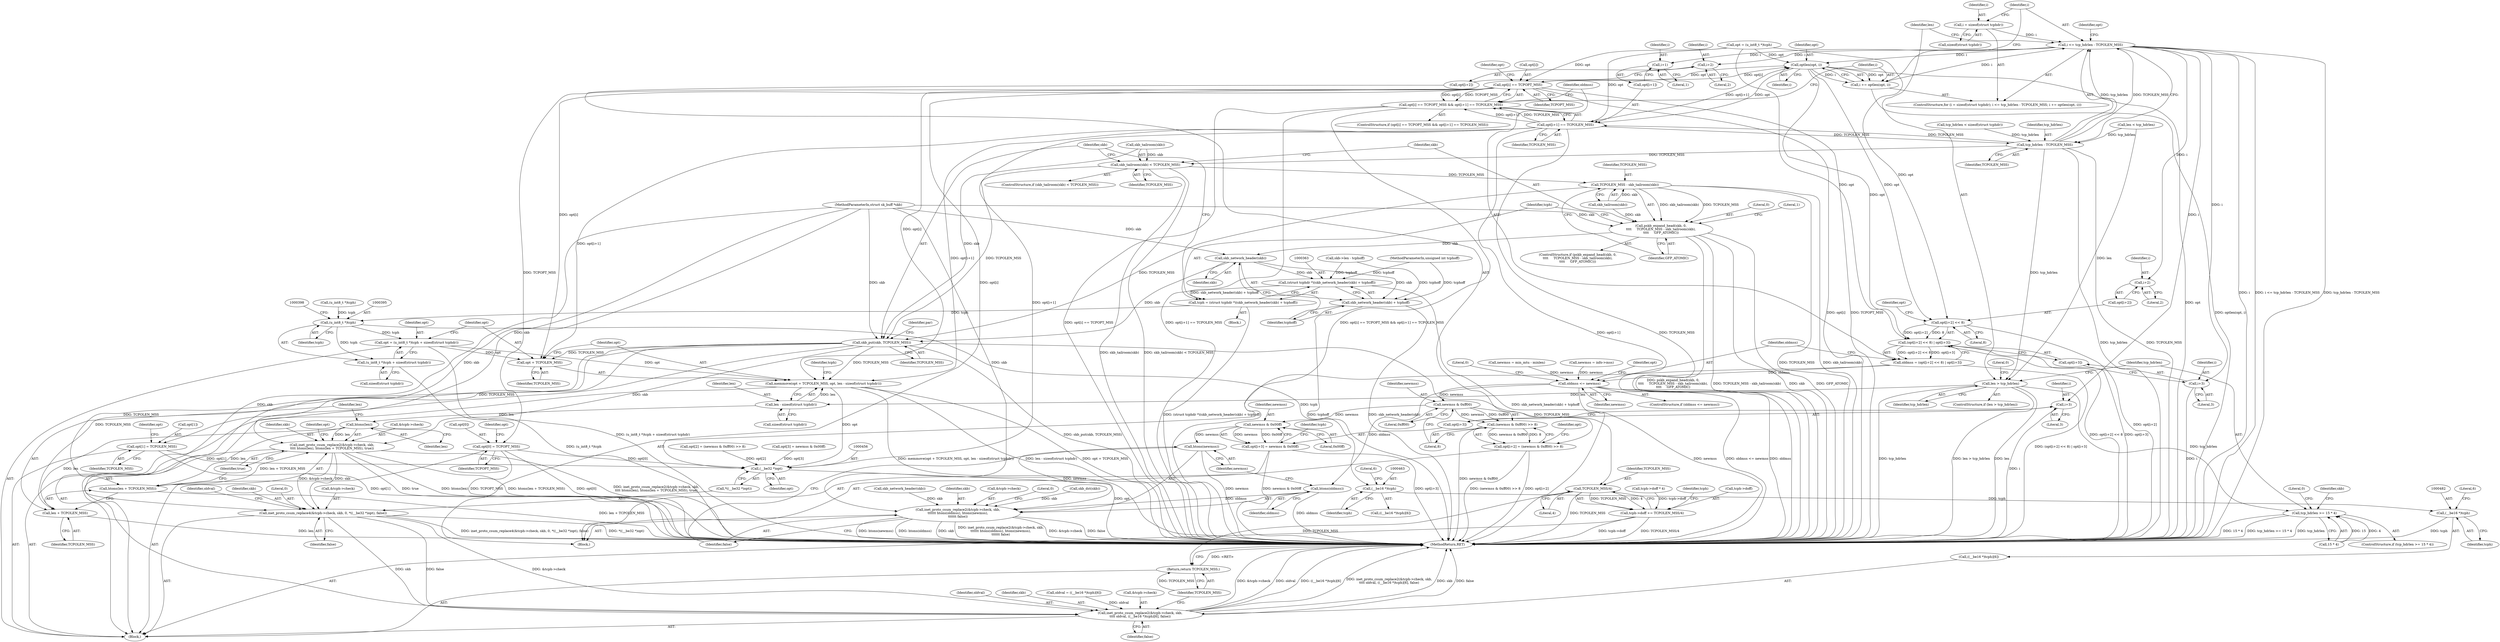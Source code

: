 digraph "0_linux_2638fd0f92d4397884fd991d8f4925cb3f081901@API" {
"1000243" [label="(Call,i = sizeof(struct tcphdr))"];
"1000247" [label="(Call,i <= tcp_hdrlen - TCPOLEN_MSS)"];
"1000254" [label="(Call,optlen(opt, i))"];
"1000252" [label="(Call,i += optlen(opt, i))"];
"1000260" [label="(Call,opt[i] == TCPOPT_MSS)"];
"1000259" [label="(Call,opt[i] == TCPOPT_MSS && opt[i+1] == TCPOLEN_MSS)"];
"1000399" [label="(Call,memmove(opt + TCPOLEN_MSS, opt, len - sizeof(struct tcphdr)))"];
"1000455" [label="(Call,(__be32 *)opt)"];
"1000400" [label="(Call,opt + TCPOLEN_MSS)"];
"1000421" [label="(Call,opt[0] = TCPOPT_MSS)"];
"1000265" [label="(Call,opt[i+1] == TCPOLEN_MSS)"];
"1000249" [label="(Call,tcp_hdrlen - TCPOLEN_MSS)"];
"1000329" [label="(Call,len > tcp_hdrlen)"];
"1000335" [label="(Call,tcp_hdrlen >= 15 * 4)"];
"1000404" [label="(Call,len - sizeof(struct tcphdr))"];
"1000414" [label="(Call,htons(len))"];
"1000408" [label="(Call,inet_proto_csum_replace2(&tcph->check, skb,\n\t\t\t\t htons(len), htons(len + TCPOLEN_MSS), true))"];
"1000447" [label="(Call,inet_proto_csum_replace4(&tcph->check, skb, 0, *((__be32 *)opt), false))"];
"1000473" [label="(Call,inet_proto_csum_replace2(&tcph->check, skb,\n\t\t\t\t oldval, ((__be16 *)tcph)[6], false))"];
"1000416" [label="(Call,htons(len + TCPOLEN_MSS))"];
"1000417" [label="(Call,len + TCPOLEN_MSS)"];
"1000343" [label="(Call,skb_tailroom(skb) < TCPOLEN_MSS)"];
"1000352" [label="(Call,TCPOLEN_MSS - skb_tailroom(skb))"];
"1000349" [label="(Call,pskb_expand_head(skb, 0,\n\t\t\t\t     TCPOLEN_MSS - skb_tailroom(skb),\n\t\t\t\t     GFP_ATOMIC))"];
"1000365" [label="(Call,skb_network_header(skb))"];
"1000362" [label="(Call,(struct tcphdr *)(skb_network_header(skb) + tcphoff))"];
"1000360" [label="(Call,tcph = (struct tcphdr *)(skb_network_header(skb) + tcphoff))"];
"1000394" [label="(Call,(u_int8_t *)tcph)"];
"1000391" [label="(Call,opt = (u_int8_t *)tcph + sizeof(struct tcphdr))"];
"1000393" [label="(Call,(u_int8_t *)tcph + sizeof(struct tcphdr))"];
"1000462" [label="(Call,(__be16 *)tcph)"];
"1000481" [label="(Call,(__be16 *)tcph)"];
"1000364" [label="(Call,skb_network_header(skb) + tcphoff)"];
"1000368" [label="(Call,skb_put(skb, TCPOLEN_MSS))"];
"1000426" [label="(Call,opt[1] = TCPOLEN_MSS)"];
"1000470" [label="(Call,TCPOLEN_MSS/4)"];
"1000466" [label="(Call,tcph->doff += TCPOLEN_MSS/4)"];
"1000486" [label="(Return,return TCPOLEN_MSS;)"];
"1000277" [label="(Call,opt[i+2] << 8)"];
"1000276" [label="(Call,(opt[i+2] << 8) | opt[i+3])"];
"1000274" [label="(Call,oldmss = (opt[i+2] << 8) | opt[i+3])"];
"1000290" [label="(Call,oldmss <= newmss)"];
"1000302" [label="(Call,newmss & 0xff00)"];
"1000301" [label="(Call,(newmss & 0xff00) >> 8)"];
"1000295" [label="(Call,opt[i+2] = (newmss & 0xff00) >> 8)"];
"1000312" [label="(Call,newmss & 0x00ff)"];
"1000306" [label="(Call,opt[i+3] = newmss & 0x00ff)"];
"1000323" [label="(Call,htons(newmss))"];
"1000315" [label="(Call,inet_proto_csum_replace2(&tcph->check, skb,\n\t\t\t\t\t\t htons(oldmss), htons(newmss),\n\t\t\t\t\t\t false))"];
"1000321" [label="(Call,htons(oldmss))"];
"1000268" [label="(Call,i+1)"];
"1000280" [label="(Call,i+2)"];
"1000286" [label="(Call,i+3)"];
"1000298" [label="(Call,i+2)"];
"1000309" [label="(Call,i+3)"];
"1000249" [label="(Call,tcp_hdrlen - TCPOLEN_MSS)"];
"1000365" [label="(Call,skb_network_header(skb))"];
"1000265" [label="(Call,opt[i+1] == TCPOLEN_MSS)"];
"1000453" [label="(Literal,0)"];
"1000274" [label="(Call,oldmss = (opt[i+2] << 8) | opt[i+3])"];
"1000391" [label="(Call,opt = (u_int8_t *)tcph + sizeof(struct tcphdr))"];
"1000401" [label="(Identifier,opt)"];
"1000308" [label="(Identifier,opt)"];
"1000243" [label="(Call,i = sizeof(struct tcphdr))"];
"1000464" [label="(Identifier,tcph)"];
"1000288" [label="(Literal,3)"];
"1000298" [label="(Call,i+2)"];
"1000402" [label="(Identifier,TCPOLEN_MSS)"];
"1000286" [label="(Call,i+3)"];
"1000295" [label="(Call,opt[i+2] = (newmss & 0xff00) >> 8)"];
"1000362" [label="(Call,(struct tcphdr *)(skb_network_header(skb) + tcphoff))"];
"1000304" [label="(Literal,0xff00)"];
"1000254" [label="(Call,optlen(opt, i))"];
"1000487" [label="(Identifier,TCPOLEN_MSS)"];
"1000345" [label="(Identifier,skb)"];
"1000485" [label="(Identifier,false)"];
"1000470" [label="(Call,TCPOLEN_MSS/4)"];
"1000352" [label="(Call,TCPOLEN_MSS - skb_tailroom(skb))"];
"1000313" [label="(Identifier,newmss)"];
"1000336" [label="(Identifier,tcp_hdrlen)"];
"1000415" [label="(Identifier,len)"];
"1000360" [label="(Call,tcph = (struct tcphdr *)(skb_network_header(skb) + tcphoff))"];
"1000403" [label="(Identifier,opt)"];
"1000271" [label="(Identifier,TCPOLEN_MSS)"];
"1000330" [label="(Identifier,len)"];
"1000309" [label="(Call,i+3)"];
"1000314" [label="(Literal,0x00ff)"];
"1000290" [label="(Call,oldmss <= newmss)"];
"1000361" [label="(Identifier,tcph)"];
"1000433" [label="(Identifier,opt)"];
"1000285" [label="(Identifier,opt)"];
"1000226" [label="(Call,newmss = min_mtu - minlen)"];
"1000307" [label="(Call,opt[i+3])"];
"1000418" [label="(Identifier,len)"];
"1000479" [label="(Identifier,oldval)"];
"1000466" [label="(Call,tcph->doff += TCPOLEN_MSS/4)"];
"1000277" [label="(Call,opt[i+2] << 8)"];
"1000455" [label="(Call,(__be32 *)opt)"];
"1000454" [label="(Call,*((__be32 *)opt))"];
"1000359" [label="(Literal,1)"];
"1000405" [label="(Identifier,len)"];
"1000461" [label="(Call,((__be16 *)tcph)[6])"];
"1000302" [label="(Call,newmss & 0xff00)"];
"1000421" [label="(Call,opt[0] = TCPOPT_MSS)"];
"1000232" [label="(Call,newmss = info->mss)"];
"1000478" [label="(Identifier,skb)"];
"1000356" [label="(Identifier,GFP_ATOMIC)"];
"1000297" [label="(Identifier,opt)"];
"1000266" [label="(Call,opt[i+1])"];
"1000275" [label="(Identifier,oldmss)"];
"1000212" [label="(Call,skb_dst(skb))"];
"1000354" [label="(Call,skb_tailroom(skb))"];
"1000256" [label="(Identifier,i)"];
"1000253" [label="(Identifier,i)"];
"1000413" [label="(Identifier,skb)"];
"1000178" [label="(Call,len < tcp_hdrlen)"];
"1000311" [label="(Literal,3)"];
"1000255" [label="(Identifier,opt)"];
"1000422" [label="(Call,opt[0])"];
"1000323" [label="(Call,htons(newmss))"];
"1000428" [label="(Identifier,opt)"];
"1000346" [label="(Identifier,TCPOLEN_MSS)"];
"1000322" [label="(Identifier,oldmss)"];
"1000483" [label="(Identifier,tcph)"];
"1000459" [label="(Call,oldval = ((__be16 *)tcph)[6])"];
"1000370" [label="(Identifier,TCPOLEN_MSS)"];
"1000112" [label="(Block,)"];
"1000349" [label="(Call,pskb_expand_head(skb, 0,\n\t\t\t\t     TCPOLEN_MSS - skb_tailroom(skb),\n\t\t\t\t     GFP_ATOMIC))"];
"1000366" [label="(Identifier,skb)"];
"1000259" [label="(Call,opt[i] == TCPOPT_MSS && opt[i+1] == TCPOLEN_MSS)"];
"1000481" [label="(Call,(__be16 *)tcph)"];
"1000344" [label="(Call,skb_tailroom(skb))"];
"1000353" [label="(Identifier,TCPOLEN_MSS)"];
"1000280" [label="(Call,i+2)"];
"1000329" [label="(Call,len > tcp_hdrlen)"];
"1000351" [label="(Literal,0)"];
"1000393" [label="(Call,(u_int8_t *)tcph + sizeof(struct tcphdr))"];
"1000430" [label="(Identifier,TCPOLEN_MSS)"];
"1000474" [label="(Call,&tcph->check)"];
"1000448" [label="(Call,&tcph->check)"];
"1000292" [label="(Identifier,newmss)"];
"1000417" [label="(Call,len + TCPOLEN_MSS)"];
"1000488" [label="(MethodReturn,RET)"];
"1000324" [label="(Identifier,newmss)"];
"1000268" [label="(Call,i+1)"];
"1000312" [label="(Call,newmss & 0x00ff)"];
"1000368" [label="(Call,skb_put(skb, TCPOLEN_MSS))"];
"1000244" [label="(Identifier,i)"];
"1000486" [label="(Return,return TCPOLEN_MSS;)"];
"1000392" [label="(Identifier,opt)"];
"1000315" [label="(Call,inet_proto_csum_replace2(&tcph->check, skb,\n\t\t\t\t\t\t htons(oldmss), htons(newmss),\n\t\t\t\t\t\t false))"];
"1000299" [label="(Identifier,i)"];
"1000237" [label="(Call,opt = (u_int8_t *)tcph)"];
"1000264" [label="(Identifier,TCPOPT_MSS)"];
"1000425" [label="(Identifier,TCPOPT_MSS)"];
"1000110" [label="(MethodParameterIn,unsigned int tcphoff)"];
"1000166" [label="(Call,skb_network_header(skb))"];
"1000325" [label="(Identifier,false)"];
"1000270" [label="(Literal,1)"];
"1000426" [label="(Call,opt[1] = TCPOLEN_MSS)"];
"1000396" [label="(Identifier,tcph)"];
"1000276" [label="(Call,(opt[i+2] << 8) | opt[i+3])"];
"1000431" [label="(Call,opt[2] = (newmss & 0xff00) >> 8)"];
"1000328" [label="(ControlStructure,if (len > tcp_hdrlen))"];
"1000300" [label="(Literal,2)"];
"1000411" [label="(Identifier,tcph)"];
"1000408" [label="(Call,inet_proto_csum_replace2(&tcph->check, skb,\n\t\t\t\t htons(len), htons(len + TCPOLEN_MSS), true))"];
"1000342" [label="(ControlStructure,if (skb_tailroom(skb) < TCPOLEN_MSS))"];
"1000320" [label="(Identifier,skb)"];
"1000457" [label="(Identifier,opt)"];
"1000419" [label="(Identifier,TCPOLEN_MSS)"];
"1000406" [label="(Call,sizeof(struct tcphdr))"];
"1000272" [label="(Block,)"];
"1000294" [label="(Literal,0)"];
"1000400" [label="(Call,opt + TCPOLEN_MSS)"];
"1000335" [label="(Call,tcp_hdrlen >= 15 * 4)"];
"1000239" [label="(Call,(u_int8_t *)tcph)"];
"1000310" [label="(Identifier,i)"];
"1000348" [label="(ControlStructure,if (pskb_expand_head(skb, 0,\n\t\t\t\t     TCPOLEN_MSS - skb_tailroom(skb),\n\t\t\t\t     GFP_ATOMIC)))"];
"1000334" [label="(ControlStructure,if (tcp_hdrlen >= 15 * 4))"];
"1000107" [label="(MethodParameterIn,struct sk_buff *skb)"];
"1000364" [label="(Call,skb_network_header(skb) + tcphoff)"];
"1000252" [label="(Call,i += optlen(opt, i))"];
"1000423" [label="(Identifier,opt)"];
"1000462" [label="(Call,(__be16 *)tcph)"];
"1000397" [label="(Call,sizeof(struct tcphdr))"];
"1000171" [label="(Call,tcph->doff * 4)"];
"1000296" [label="(Call,opt[i+2])"];
"1000316" [label="(Call,&tcph->check)"];
"1000248" [label="(Identifier,i)"];
"1000460" [label="(Identifier,oldval)"];
"1000146" [label="(Call,skb->len - tcphoff)"];
"1000399" [label="(Call,memmove(opt + TCPOLEN_MSS, opt, len - sizeof(struct tcphdr)))"];
"1000420" [label="(Identifier,true)"];
"1000452" [label="(Identifier,skb)"];
"1000305" [label="(Literal,8)"];
"1000327" [label="(Literal,0)"];
"1000343" [label="(Call,skb_tailroom(skb) < TCPOLEN_MSS)"];
"1000471" [label="(Identifier,TCPOLEN_MSS)"];
"1000247" [label="(Call,i <= tcp_hdrlen - TCPOLEN_MSS)"];
"1000283" [label="(Literal,8)"];
"1000476" [label="(Identifier,tcph)"];
"1000394" [label="(Call,(u_int8_t *)tcph)"];
"1000267" [label="(Identifier,opt)"];
"1000291" [label="(Identifier,oldmss)"];
"1000465" [label="(Literal,6)"];
"1000303" [label="(Identifier,newmss)"];
"1000242" [label="(ControlStructure,for (i = sizeof(struct tcphdr); i <= tcp_hdrlen - TCPOLEN_MSS; i += optlen(opt, i)))"];
"1000347" [label="(Block,)"];
"1000278" [label="(Call,opt[i+2])"];
"1000251" [label="(Identifier,TCPOLEN_MSS)"];
"1000333" [label="(Literal,0)"];
"1000447" [label="(Call,inet_proto_csum_replace4(&tcph->check, skb, 0, *((__be32 *)opt), false))"];
"1000369" [label="(Identifier,skb)"];
"1000284" [label="(Call,opt[i+3])"];
"1000258" [label="(ControlStructure,if (opt[i] == TCPOPT_MSS && opt[i+1] == TCPOLEN_MSS))"];
"1000440" [label="(Call,opt[3] = newmss & 0x00ff)"];
"1000480" [label="(Call,((__be16 *)tcph)[6])"];
"1000260" [label="(Call,opt[i] == TCPOPT_MSS)"];
"1000427" [label="(Call,opt[1])"];
"1000262" [label="(Identifier,opt)"];
"1000301" [label="(Call,(newmss & 0xff00) >> 8)"];
"1000318" [label="(Identifier,tcph)"];
"1000281" [label="(Identifier,i)"];
"1000306" [label="(Call,opt[i+3] = newmss & 0x00ff)"];
"1000367" [label="(Identifier,tcphoff)"];
"1000269" [label="(Identifier,i)"];
"1000282" [label="(Literal,2)"];
"1000287" [label="(Identifier,i)"];
"1000350" [label="(Identifier,skb)"];
"1000467" [label="(Call,tcph->doff)"];
"1000289" [label="(ControlStructure,if (oldmss <= newmss))"];
"1000472" [label="(Literal,4)"];
"1000458" [label="(Identifier,false)"];
"1000414" [label="(Call,htons(len))"];
"1000337" [label="(Call,15 * 4)"];
"1000261" [label="(Call,opt[i])"];
"1000404" [label="(Call,len - sizeof(struct tcphdr))"];
"1000245" [label="(Call,sizeof(struct tcphdr))"];
"1000181" [label="(Call,tcp_hdrlen < sizeof(struct tcphdr))"];
"1000341" [label="(Literal,0)"];
"1000321" [label="(Call,htons(oldmss))"];
"1000250" [label="(Identifier,tcp_hdrlen)"];
"1000331" [label="(Identifier,tcp_hdrlen)"];
"1000484" [label="(Literal,6)"];
"1000416" [label="(Call,htons(len + TCPOLEN_MSS))"];
"1000473" [label="(Call,inet_proto_csum_replace2(&tcph->check, skb,\n\t\t\t\t oldval, ((__be16 *)tcph)[6], false))"];
"1000409" [label="(Call,&tcph->check)"];
"1000374" [label="(Identifier,par)"];
"1000243" -> "1000242"  [label="AST: "];
"1000243" -> "1000245"  [label="CFG: "];
"1000244" -> "1000243"  [label="AST: "];
"1000245" -> "1000243"  [label="AST: "];
"1000248" -> "1000243"  [label="CFG: "];
"1000243" -> "1000247"  [label="DDG: i"];
"1000247" -> "1000242"  [label="AST: "];
"1000247" -> "1000249"  [label="CFG: "];
"1000248" -> "1000247"  [label="AST: "];
"1000249" -> "1000247"  [label="AST: "];
"1000262" -> "1000247"  [label="CFG: "];
"1000330" -> "1000247"  [label="CFG: "];
"1000247" -> "1000488"  [label="DDG: i"];
"1000247" -> "1000488"  [label="DDG: i <= tcp_hdrlen - TCPOLEN_MSS"];
"1000247" -> "1000488"  [label="DDG: tcp_hdrlen - TCPOLEN_MSS"];
"1000252" -> "1000247"  [label="DDG: i"];
"1000249" -> "1000247"  [label="DDG: tcp_hdrlen"];
"1000249" -> "1000247"  [label="DDG: TCPOLEN_MSS"];
"1000247" -> "1000254"  [label="DDG: i"];
"1000247" -> "1000268"  [label="DDG: i"];
"1000247" -> "1000280"  [label="DDG: i"];
"1000247" -> "1000286"  [label="DDG: i"];
"1000247" -> "1000298"  [label="DDG: i"];
"1000247" -> "1000309"  [label="DDG: i"];
"1000254" -> "1000252"  [label="AST: "];
"1000254" -> "1000256"  [label="CFG: "];
"1000255" -> "1000254"  [label="AST: "];
"1000256" -> "1000254"  [label="AST: "];
"1000252" -> "1000254"  [label="CFG: "];
"1000254" -> "1000488"  [label="DDG: opt"];
"1000254" -> "1000252"  [label="DDG: opt"];
"1000254" -> "1000252"  [label="DDG: i"];
"1000237" -> "1000254"  [label="DDG: opt"];
"1000265" -> "1000254"  [label="DDG: opt[i+1]"];
"1000260" -> "1000254"  [label="DDG: opt[i]"];
"1000254" -> "1000260"  [label="DDG: opt"];
"1000254" -> "1000265"  [label="DDG: opt"];
"1000254" -> "1000277"  [label="DDG: opt"];
"1000254" -> "1000276"  [label="DDG: opt"];
"1000252" -> "1000242"  [label="AST: "];
"1000253" -> "1000252"  [label="AST: "];
"1000248" -> "1000252"  [label="CFG: "];
"1000252" -> "1000488"  [label="DDG: optlen(opt, i)"];
"1000260" -> "1000259"  [label="AST: "];
"1000260" -> "1000264"  [label="CFG: "];
"1000261" -> "1000260"  [label="AST: "];
"1000264" -> "1000260"  [label="AST: "];
"1000267" -> "1000260"  [label="CFG: "];
"1000259" -> "1000260"  [label="CFG: "];
"1000260" -> "1000488"  [label="DDG: TCPOPT_MSS"];
"1000260" -> "1000488"  [label="DDG: opt[i]"];
"1000260" -> "1000259"  [label="DDG: opt[i]"];
"1000260" -> "1000259"  [label="DDG: TCPOPT_MSS"];
"1000237" -> "1000260"  [label="DDG: opt"];
"1000260" -> "1000399"  [label="DDG: opt[i]"];
"1000260" -> "1000400"  [label="DDG: opt[i]"];
"1000260" -> "1000421"  [label="DDG: TCPOPT_MSS"];
"1000260" -> "1000455"  [label="DDG: opt[i]"];
"1000259" -> "1000258"  [label="AST: "];
"1000259" -> "1000265"  [label="CFG: "];
"1000265" -> "1000259"  [label="AST: "];
"1000275" -> "1000259"  [label="CFG: "];
"1000253" -> "1000259"  [label="CFG: "];
"1000259" -> "1000488"  [label="DDG: opt[i] == TCPOPT_MSS && opt[i+1] == TCPOLEN_MSS"];
"1000259" -> "1000488"  [label="DDG: opt[i] == TCPOPT_MSS"];
"1000259" -> "1000488"  [label="DDG: opt[i+1] == TCPOLEN_MSS"];
"1000265" -> "1000259"  [label="DDG: opt[i+1]"];
"1000265" -> "1000259"  [label="DDG: TCPOLEN_MSS"];
"1000399" -> "1000112"  [label="AST: "];
"1000399" -> "1000404"  [label="CFG: "];
"1000400" -> "1000399"  [label="AST: "];
"1000403" -> "1000399"  [label="AST: "];
"1000404" -> "1000399"  [label="AST: "];
"1000411" -> "1000399"  [label="CFG: "];
"1000399" -> "1000488"  [label="DDG: len - sizeof(struct tcphdr)"];
"1000399" -> "1000488"  [label="DDG: opt + TCPOLEN_MSS"];
"1000399" -> "1000488"  [label="DDG: memmove(opt + TCPOLEN_MSS, opt, len - sizeof(struct tcphdr))"];
"1000391" -> "1000399"  [label="DDG: opt"];
"1000265" -> "1000399"  [label="DDG: opt[i+1]"];
"1000368" -> "1000399"  [label="DDG: TCPOLEN_MSS"];
"1000404" -> "1000399"  [label="DDG: len"];
"1000399" -> "1000455"  [label="DDG: opt"];
"1000455" -> "1000454"  [label="AST: "];
"1000455" -> "1000457"  [label="CFG: "];
"1000456" -> "1000455"  [label="AST: "];
"1000457" -> "1000455"  [label="AST: "];
"1000454" -> "1000455"  [label="CFG: "];
"1000455" -> "1000488"  [label="DDG: opt"];
"1000426" -> "1000455"  [label="DDG: opt[1]"];
"1000421" -> "1000455"  [label="DDG: opt[0]"];
"1000440" -> "1000455"  [label="DDG: opt[3]"];
"1000431" -> "1000455"  [label="DDG: opt[2]"];
"1000265" -> "1000455"  [label="DDG: opt[i+1]"];
"1000400" -> "1000402"  [label="CFG: "];
"1000401" -> "1000400"  [label="AST: "];
"1000402" -> "1000400"  [label="AST: "];
"1000403" -> "1000400"  [label="CFG: "];
"1000391" -> "1000400"  [label="DDG: opt"];
"1000265" -> "1000400"  [label="DDG: opt[i+1]"];
"1000368" -> "1000400"  [label="DDG: TCPOLEN_MSS"];
"1000421" -> "1000112"  [label="AST: "];
"1000421" -> "1000425"  [label="CFG: "];
"1000422" -> "1000421"  [label="AST: "];
"1000425" -> "1000421"  [label="AST: "];
"1000428" -> "1000421"  [label="CFG: "];
"1000421" -> "1000488"  [label="DDG: opt[0]"];
"1000421" -> "1000488"  [label="DDG: TCPOPT_MSS"];
"1000265" -> "1000271"  [label="CFG: "];
"1000266" -> "1000265"  [label="AST: "];
"1000271" -> "1000265"  [label="AST: "];
"1000265" -> "1000488"  [label="DDG: opt[i+1]"];
"1000265" -> "1000488"  [label="DDG: TCPOLEN_MSS"];
"1000265" -> "1000249"  [label="DDG: TCPOLEN_MSS"];
"1000237" -> "1000265"  [label="DDG: opt"];
"1000249" -> "1000265"  [label="DDG: TCPOLEN_MSS"];
"1000249" -> "1000251"  [label="CFG: "];
"1000250" -> "1000249"  [label="AST: "];
"1000251" -> "1000249"  [label="AST: "];
"1000249" -> "1000488"  [label="DDG: TCPOLEN_MSS"];
"1000249" -> "1000488"  [label="DDG: tcp_hdrlen"];
"1000181" -> "1000249"  [label="DDG: tcp_hdrlen"];
"1000178" -> "1000249"  [label="DDG: tcp_hdrlen"];
"1000249" -> "1000329"  [label="DDG: tcp_hdrlen"];
"1000249" -> "1000343"  [label="DDG: TCPOLEN_MSS"];
"1000329" -> "1000328"  [label="AST: "];
"1000329" -> "1000331"  [label="CFG: "];
"1000330" -> "1000329"  [label="AST: "];
"1000331" -> "1000329"  [label="AST: "];
"1000333" -> "1000329"  [label="CFG: "];
"1000336" -> "1000329"  [label="CFG: "];
"1000329" -> "1000488"  [label="DDG: tcp_hdrlen"];
"1000329" -> "1000488"  [label="DDG: len > tcp_hdrlen"];
"1000329" -> "1000488"  [label="DDG: len"];
"1000178" -> "1000329"  [label="DDG: len"];
"1000329" -> "1000335"  [label="DDG: tcp_hdrlen"];
"1000329" -> "1000404"  [label="DDG: len"];
"1000335" -> "1000334"  [label="AST: "];
"1000335" -> "1000337"  [label="CFG: "];
"1000336" -> "1000335"  [label="AST: "];
"1000337" -> "1000335"  [label="AST: "];
"1000341" -> "1000335"  [label="CFG: "];
"1000345" -> "1000335"  [label="CFG: "];
"1000335" -> "1000488"  [label="DDG: tcp_hdrlen"];
"1000335" -> "1000488"  [label="DDG: 15 * 4"];
"1000335" -> "1000488"  [label="DDG: tcp_hdrlen >= 15 * 4"];
"1000337" -> "1000335"  [label="DDG: 15"];
"1000337" -> "1000335"  [label="DDG: 4"];
"1000404" -> "1000406"  [label="CFG: "];
"1000405" -> "1000404"  [label="AST: "];
"1000406" -> "1000404"  [label="AST: "];
"1000404" -> "1000414"  [label="DDG: len"];
"1000414" -> "1000408"  [label="AST: "];
"1000414" -> "1000415"  [label="CFG: "];
"1000415" -> "1000414"  [label="AST: "];
"1000418" -> "1000414"  [label="CFG: "];
"1000414" -> "1000408"  [label="DDG: len"];
"1000414" -> "1000416"  [label="DDG: len"];
"1000414" -> "1000417"  [label="DDG: len"];
"1000408" -> "1000112"  [label="AST: "];
"1000408" -> "1000420"  [label="CFG: "];
"1000409" -> "1000408"  [label="AST: "];
"1000413" -> "1000408"  [label="AST: "];
"1000416" -> "1000408"  [label="AST: "];
"1000420" -> "1000408"  [label="AST: "];
"1000423" -> "1000408"  [label="CFG: "];
"1000408" -> "1000488"  [label="DDG: inet_proto_csum_replace2(&tcph->check, skb,\n\t\t\t\t htons(len), htons(len + TCPOLEN_MSS), true)"];
"1000408" -> "1000488"  [label="DDG: true"];
"1000408" -> "1000488"  [label="DDG: htons(len)"];
"1000408" -> "1000488"  [label="DDG: htons(len + TCPOLEN_MSS)"];
"1000368" -> "1000408"  [label="DDG: skb"];
"1000107" -> "1000408"  [label="DDG: skb"];
"1000416" -> "1000408"  [label="DDG: len + TCPOLEN_MSS"];
"1000408" -> "1000447"  [label="DDG: &tcph->check"];
"1000408" -> "1000447"  [label="DDG: skb"];
"1000447" -> "1000112"  [label="AST: "];
"1000447" -> "1000458"  [label="CFG: "];
"1000448" -> "1000447"  [label="AST: "];
"1000452" -> "1000447"  [label="AST: "];
"1000453" -> "1000447"  [label="AST: "];
"1000454" -> "1000447"  [label="AST: "];
"1000458" -> "1000447"  [label="AST: "];
"1000460" -> "1000447"  [label="CFG: "];
"1000447" -> "1000488"  [label="DDG: inet_proto_csum_replace4(&tcph->check, skb, 0, *((__be32 *)opt), false)"];
"1000447" -> "1000488"  [label="DDG: *((__be32 *)opt)"];
"1000107" -> "1000447"  [label="DDG: skb"];
"1000447" -> "1000473"  [label="DDG: &tcph->check"];
"1000447" -> "1000473"  [label="DDG: skb"];
"1000447" -> "1000473"  [label="DDG: false"];
"1000473" -> "1000112"  [label="AST: "];
"1000473" -> "1000485"  [label="CFG: "];
"1000474" -> "1000473"  [label="AST: "];
"1000478" -> "1000473"  [label="AST: "];
"1000479" -> "1000473"  [label="AST: "];
"1000480" -> "1000473"  [label="AST: "];
"1000485" -> "1000473"  [label="AST: "];
"1000487" -> "1000473"  [label="CFG: "];
"1000473" -> "1000488"  [label="DDG: &tcph->check"];
"1000473" -> "1000488"  [label="DDG: oldval"];
"1000473" -> "1000488"  [label="DDG: ((__be16 *)tcph)[6]"];
"1000473" -> "1000488"  [label="DDG: inet_proto_csum_replace2(&tcph->check, skb,\n\t\t\t\t oldval, ((__be16 *)tcph)[6], false)"];
"1000473" -> "1000488"  [label="DDG: skb"];
"1000473" -> "1000488"  [label="DDG: false"];
"1000107" -> "1000473"  [label="DDG: skb"];
"1000459" -> "1000473"  [label="DDG: oldval"];
"1000416" -> "1000417"  [label="CFG: "];
"1000417" -> "1000416"  [label="AST: "];
"1000420" -> "1000416"  [label="CFG: "];
"1000416" -> "1000488"  [label="DDG: len + TCPOLEN_MSS"];
"1000368" -> "1000416"  [label="DDG: TCPOLEN_MSS"];
"1000417" -> "1000419"  [label="CFG: "];
"1000418" -> "1000417"  [label="AST: "];
"1000419" -> "1000417"  [label="AST: "];
"1000417" -> "1000488"  [label="DDG: len"];
"1000368" -> "1000417"  [label="DDG: TCPOLEN_MSS"];
"1000343" -> "1000342"  [label="AST: "];
"1000343" -> "1000346"  [label="CFG: "];
"1000344" -> "1000343"  [label="AST: "];
"1000346" -> "1000343"  [label="AST: "];
"1000350" -> "1000343"  [label="CFG: "];
"1000369" -> "1000343"  [label="CFG: "];
"1000343" -> "1000488"  [label="DDG: skb_tailroom(skb)"];
"1000343" -> "1000488"  [label="DDG: skb_tailroom(skb) < TCPOLEN_MSS"];
"1000344" -> "1000343"  [label="DDG: skb"];
"1000343" -> "1000352"  [label="DDG: TCPOLEN_MSS"];
"1000343" -> "1000368"  [label="DDG: TCPOLEN_MSS"];
"1000352" -> "1000349"  [label="AST: "];
"1000352" -> "1000354"  [label="CFG: "];
"1000353" -> "1000352"  [label="AST: "];
"1000354" -> "1000352"  [label="AST: "];
"1000356" -> "1000352"  [label="CFG: "];
"1000352" -> "1000488"  [label="DDG: TCPOLEN_MSS"];
"1000352" -> "1000488"  [label="DDG: skb_tailroom(skb)"];
"1000352" -> "1000349"  [label="DDG: TCPOLEN_MSS"];
"1000352" -> "1000349"  [label="DDG: skb_tailroom(skb)"];
"1000354" -> "1000352"  [label="DDG: skb"];
"1000352" -> "1000368"  [label="DDG: TCPOLEN_MSS"];
"1000349" -> "1000348"  [label="AST: "];
"1000349" -> "1000356"  [label="CFG: "];
"1000350" -> "1000349"  [label="AST: "];
"1000351" -> "1000349"  [label="AST: "];
"1000356" -> "1000349"  [label="AST: "];
"1000359" -> "1000349"  [label="CFG: "];
"1000361" -> "1000349"  [label="CFG: "];
"1000349" -> "1000488"  [label="DDG: GFP_ATOMIC"];
"1000349" -> "1000488"  [label="DDG: pskb_expand_head(skb, 0,\n\t\t\t\t     TCPOLEN_MSS - skb_tailroom(skb),\n\t\t\t\t     GFP_ATOMIC)"];
"1000349" -> "1000488"  [label="DDG: skb"];
"1000349" -> "1000488"  [label="DDG: TCPOLEN_MSS - skb_tailroom(skb)"];
"1000354" -> "1000349"  [label="DDG: skb"];
"1000107" -> "1000349"  [label="DDG: skb"];
"1000349" -> "1000365"  [label="DDG: skb"];
"1000365" -> "1000364"  [label="AST: "];
"1000365" -> "1000366"  [label="CFG: "];
"1000366" -> "1000365"  [label="AST: "];
"1000367" -> "1000365"  [label="CFG: "];
"1000365" -> "1000362"  [label="DDG: skb"];
"1000365" -> "1000364"  [label="DDG: skb"];
"1000107" -> "1000365"  [label="DDG: skb"];
"1000365" -> "1000368"  [label="DDG: skb"];
"1000362" -> "1000360"  [label="AST: "];
"1000362" -> "1000364"  [label="CFG: "];
"1000363" -> "1000362"  [label="AST: "];
"1000364" -> "1000362"  [label="AST: "];
"1000360" -> "1000362"  [label="CFG: "];
"1000362" -> "1000488"  [label="DDG: skb_network_header(skb) + tcphoff"];
"1000362" -> "1000360"  [label="DDG: skb_network_header(skb) + tcphoff"];
"1000110" -> "1000362"  [label="DDG: tcphoff"];
"1000146" -> "1000362"  [label="DDG: tcphoff"];
"1000360" -> "1000347"  [label="AST: "];
"1000361" -> "1000360"  [label="AST: "];
"1000369" -> "1000360"  [label="CFG: "];
"1000360" -> "1000488"  [label="DDG: (struct tcphdr *)(skb_network_header(skb) + tcphoff)"];
"1000360" -> "1000394"  [label="DDG: tcph"];
"1000394" -> "1000393"  [label="AST: "];
"1000394" -> "1000396"  [label="CFG: "];
"1000395" -> "1000394"  [label="AST: "];
"1000396" -> "1000394"  [label="AST: "];
"1000398" -> "1000394"  [label="CFG: "];
"1000394" -> "1000391"  [label="DDG: tcph"];
"1000394" -> "1000393"  [label="DDG: tcph"];
"1000239" -> "1000394"  [label="DDG: tcph"];
"1000394" -> "1000462"  [label="DDG: tcph"];
"1000391" -> "1000112"  [label="AST: "];
"1000391" -> "1000393"  [label="CFG: "];
"1000392" -> "1000391"  [label="AST: "];
"1000393" -> "1000391"  [label="AST: "];
"1000401" -> "1000391"  [label="CFG: "];
"1000391" -> "1000488"  [label="DDG: (u_int8_t *)tcph + sizeof(struct tcphdr)"];
"1000393" -> "1000397"  [label="CFG: "];
"1000397" -> "1000393"  [label="AST: "];
"1000393" -> "1000488"  [label="DDG: (u_int8_t *)tcph"];
"1000462" -> "1000461"  [label="AST: "];
"1000462" -> "1000464"  [label="CFG: "];
"1000463" -> "1000462"  [label="AST: "];
"1000464" -> "1000462"  [label="AST: "];
"1000465" -> "1000462"  [label="CFG: "];
"1000462" -> "1000481"  [label="DDG: tcph"];
"1000481" -> "1000480"  [label="AST: "];
"1000481" -> "1000483"  [label="CFG: "];
"1000482" -> "1000481"  [label="AST: "];
"1000483" -> "1000481"  [label="AST: "];
"1000484" -> "1000481"  [label="CFG: "];
"1000481" -> "1000488"  [label="DDG: tcph"];
"1000364" -> "1000367"  [label="CFG: "];
"1000367" -> "1000364"  [label="AST: "];
"1000364" -> "1000488"  [label="DDG: skb_network_header(skb)"];
"1000364" -> "1000488"  [label="DDG: tcphoff"];
"1000110" -> "1000364"  [label="DDG: tcphoff"];
"1000146" -> "1000364"  [label="DDG: tcphoff"];
"1000368" -> "1000112"  [label="AST: "];
"1000368" -> "1000370"  [label="CFG: "];
"1000369" -> "1000368"  [label="AST: "];
"1000370" -> "1000368"  [label="AST: "];
"1000374" -> "1000368"  [label="CFG: "];
"1000368" -> "1000488"  [label="DDG: skb_put(skb, TCPOLEN_MSS)"];
"1000344" -> "1000368"  [label="DDG: skb"];
"1000107" -> "1000368"  [label="DDG: skb"];
"1000368" -> "1000426"  [label="DDG: TCPOLEN_MSS"];
"1000368" -> "1000470"  [label="DDG: TCPOLEN_MSS"];
"1000426" -> "1000112"  [label="AST: "];
"1000426" -> "1000430"  [label="CFG: "];
"1000427" -> "1000426"  [label="AST: "];
"1000430" -> "1000426"  [label="AST: "];
"1000433" -> "1000426"  [label="CFG: "];
"1000426" -> "1000488"  [label="DDG: opt[1]"];
"1000470" -> "1000466"  [label="AST: "];
"1000470" -> "1000472"  [label="CFG: "];
"1000471" -> "1000470"  [label="AST: "];
"1000472" -> "1000470"  [label="AST: "];
"1000466" -> "1000470"  [label="CFG: "];
"1000470" -> "1000488"  [label="DDG: TCPOLEN_MSS"];
"1000470" -> "1000466"  [label="DDG: TCPOLEN_MSS"];
"1000470" -> "1000466"  [label="DDG: 4"];
"1000470" -> "1000486"  [label="DDG: TCPOLEN_MSS"];
"1000466" -> "1000112"  [label="AST: "];
"1000467" -> "1000466"  [label="AST: "];
"1000476" -> "1000466"  [label="CFG: "];
"1000466" -> "1000488"  [label="DDG: tcph->doff"];
"1000466" -> "1000488"  [label="DDG: TCPOLEN_MSS/4"];
"1000171" -> "1000466"  [label="DDG: tcph->doff"];
"1000486" -> "1000112"  [label="AST: "];
"1000486" -> "1000487"  [label="CFG: "];
"1000487" -> "1000486"  [label="AST: "];
"1000488" -> "1000486"  [label="CFG: "];
"1000486" -> "1000488"  [label="DDG: <RET>"];
"1000487" -> "1000486"  [label="DDG: TCPOLEN_MSS"];
"1000277" -> "1000276"  [label="AST: "];
"1000277" -> "1000283"  [label="CFG: "];
"1000278" -> "1000277"  [label="AST: "];
"1000283" -> "1000277"  [label="AST: "];
"1000285" -> "1000277"  [label="CFG: "];
"1000277" -> "1000488"  [label="DDG: opt[i+2]"];
"1000277" -> "1000276"  [label="DDG: opt[i+2]"];
"1000277" -> "1000276"  [label="DDG: 8"];
"1000237" -> "1000277"  [label="DDG: opt"];
"1000276" -> "1000274"  [label="AST: "];
"1000276" -> "1000284"  [label="CFG: "];
"1000284" -> "1000276"  [label="AST: "];
"1000274" -> "1000276"  [label="CFG: "];
"1000276" -> "1000488"  [label="DDG: opt[i+3]"];
"1000276" -> "1000488"  [label="DDG: opt[i+2] << 8"];
"1000276" -> "1000274"  [label="DDG: opt[i+2] << 8"];
"1000276" -> "1000274"  [label="DDG: opt[i+3]"];
"1000237" -> "1000276"  [label="DDG: opt"];
"1000274" -> "1000272"  [label="AST: "];
"1000275" -> "1000274"  [label="AST: "];
"1000291" -> "1000274"  [label="CFG: "];
"1000274" -> "1000488"  [label="DDG: (opt[i+2] << 8) | opt[i+3]"];
"1000274" -> "1000290"  [label="DDG: oldmss"];
"1000290" -> "1000289"  [label="AST: "];
"1000290" -> "1000292"  [label="CFG: "];
"1000291" -> "1000290"  [label="AST: "];
"1000292" -> "1000290"  [label="AST: "];
"1000294" -> "1000290"  [label="CFG: "];
"1000297" -> "1000290"  [label="CFG: "];
"1000290" -> "1000488"  [label="DDG: oldmss"];
"1000290" -> "1000488"  [label="DDG: newmss"];
"1000290" -> "1000488"  [label="DDG: oldmss <= newmss"];
"1000226" -> "1000290"  [label="DDG: newmss"];
"1000232" -> "1000290"  [label="DDG: newmss"];
"1000290" -> "1000302"  [label="DDG: newmss"];
"1000290" -> "1000321"  [label="DDG: oldmss"];
"1000302" -> "1000301"  [label="AST: "];
"1000302" -> "1000304"  [label="CFG: "];
"1000303" -> "1000302"  [label="AST: "];
"1000304" -> "1000302"  [label="AST: "];
"1000305" -> "1000302"  [label="CFG: "];
"1000302" -> "1000301"  [label="DDG: newmss"];
"1000302" -> "1000301"  [label="DDG: 0xff00"];
"1000302" -> "1000312"  [label="DDG: newmss"];
"1000301" -> "1000295"  [label="AST: "];
"1000301" -> "1000305"  [label="CFG: "];
"1000305" -> "1000301"  [label="AST: "];
"1000295" -> "1000301"  [label="CFG: "];
"1000301" -> "1000488"  [label="DDG: newmss & 0xff00"];
"1000301" -> "1000295"  [label="DDG: newmss & 0xff00"];
"1000301" -> "1000295"  [label="DDG: 8"];
"1000295" -> "1000272"  [label="AST: "];
"1000296" -> "1000295"  [label="AST: "];
"1000308" -> "1000295"  [label="CFG: "];
"1000295" -> "1000488"  [label="DDG: opt[i+2]"];
"1000295" -> "1000488"  [label="DDG: (newmss & 0xff00) >> 8"];
"1000312" -> "1000306"  [label="AST: "];
"1000312" -> "1000314"  [label="CFG: "];
"1000313" -> "1000312"  [label="AST: "];
"1000314" -> "1000312"  [label="AST: "];
"1000306" -> "1000312"  [label="CFG: "];
"1000312" -> "1000306"  [label="DDG: newmss"];
"1000312" -> "1000306"  [label="DDG: 0x00ff"];
"1000312" -> "1000323"  [label="DDG: newmss"];
"1000306" -> "1000272"  [label="AST: "];
"1000307" -> "1000306"  [label="AST: "];
"1000318" -> "1000306"  [label="CFG: "];
"1000306" -> "1000488"  [label="DDG: newmss & 0x00ff"];
"1000306" -> "1000488"  [label="DDG: opt[i+3]"];
"1000323" -> "1000315"  [label="AST: "];
"1000323" -> "1000324"  [label="CFG: "];
"1000324" -> "1000323"  [label="AST: "];
"1000325" -> "1000323"  [label="CFG: "];
"1000323" -> "1000488"  [label="DDG: newmss"];
"1000323" -> "1000315"  [label="DDG: newmss"];
"1000315" -> "1000272"  [label="AST: "];
"1000315" -> "1000325"  [label="CFG: "];
"1000316" -> "1000315"  [label="AST: "];
"1000320" -> "1000315"  [label="AST: "];
"1000321" -> "1000315"  [label="AST: "];
"1000325" -> "1000315"  [label="AST: "];
"1000327" -> "1000315"  [label="CFG: "];
"1000315" -> "1000488"  [label="DDG: inet_proto_csum_replace2(&tcph->check, skb,\n\t\t\t\t\t\t htons(oldmss), htons(newmss),\n\t\t\t\t\t\t false)"];
"1000315" -> "1000488"  [label="DDG: &tcph->check"];
"1000315" -> "1000488"  [label="DDG: false"];
"1000315" -> "1000488"  [label="DDG: htons(newmss)"];
"1000315" -> "1000488"  [label="DDG: htons(oldmss)"];
"1000315" -> "1000488"  [label="DDG: skb"];
"1000166" -> "1000315"  [label="DDG: skb"];
"1000212" -> "1000315"  [label="DDG: skb"];
"1000107" -> "1000315"  [label="DDG: skb"];
"1000321" -> "1000315"  [label="DDG: oldmss"];
"1000321" -> "1000322"  [label="CFG: "];
"1000322" -> "1000321"  [label="AST: "];
"1000324" -> "1000321"  [label="CFG: "];
"1000321" -> "1000488"  [label="DDG: oldmss"];
"1000268" -> "1000266"  [label="AST: "];
"1000268" -> "1000270"  [label="CFG: "];
"1000269" -> "1000268"  [label="AST: "];
"1000270" -> "1000268"  [label="AST: "];
"1000266" -> "1000268"  [label="CFG: "];
"1000280" -> "1000278"  [label="AST: "];
"1000280" -> "1000282"  [label="CFG: "];
"1000281" -> "1000280"  [label="AST: "];
"1000282" -> "1000280"  [label="AST: "];
"1000278" -> "1000280"  [label="CFG: "];
"1000286" -> "1000284"  [label="AST: "];
"1000286" -> "1000288"  [label="CFG: "];
"1000287" -> "1000286"  [label="AST: "];
"1000288" -> "1000286"  [label="AST: "];
"1000284" -> "1000286"  [label="CFG: "];
"1000286" -> "1000488"  [label="DDG: i"];
"1000298" -> "1000296"  [label="AST: "];
"1000298" -> "1000300"  [label="CFG: "];
"1000299" -> "1000298"  [label="AST: "];
"1000300" -> "1000298"  [label="AST: "];
"1000296" -> "1000298"  [label="CFG: "];
"1000309" -> "1000307"  [label="AST: "];
"1000309" -> "1000311"  [label="CFG: "];
"1000310" -> "1000309"  [label="AST: "];
"1000311" -> "1000309"  [label="AST: "];
"1000307" -> "1000309"  [label="CFG: "];
"1000309" -> "1000488"  [label="DDG: i"];
}
